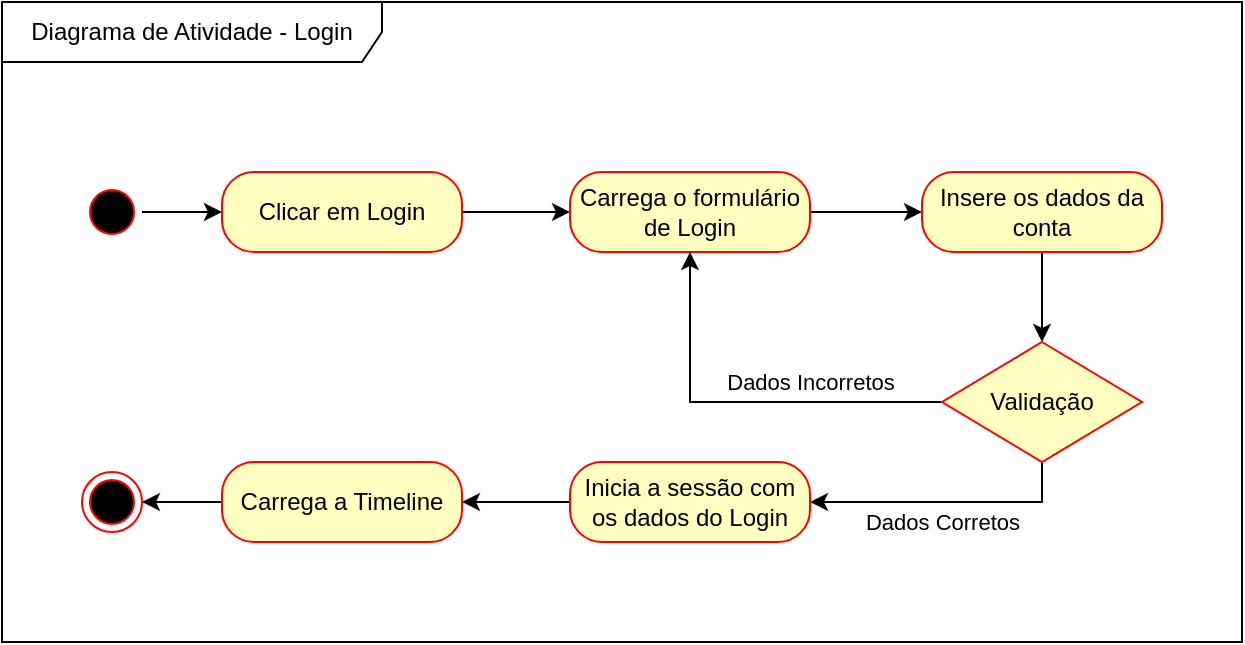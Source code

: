 <mxfile version="27.1.4">
  <diagram name="Página-1" id="tcgNumXPmF2M-0RjSjxC">
    <mxGraphModel dx="872" dy="445" grid="1" gridSize="10" guides="1" tooltips="1" connect="1" arrows="1" fold="1" page="1" pageScale="1" pageWidth="827" pageHeight="1169" math="0" shadow="0">
      <root>
        <mxCell id="0" />
        <mxCell id="1" parent="0" />
        <mxCell id="FLsGE8eM9EQVvSfN9UOS-1" value="Diagrama de Atividade - Login" style="shape=umlFrame;whiteSpace=wrap;html=1;pointerEvents=0;width=190;height=30;" vertex="1" parent="1">
          <mxGeometry x="130" y="50" width="620" height="320" as="geometry" />
        </mxCell>
        <mxCell id="FLsGE8eM9EQVvSfN9UOS-8" value="" style="edgeStyle=orthogonalEdgeStyle;rounded=0;orthogonalLoop=1;jettySize=auto;html=1;" edge="1" parent="1" source="FLsGE8eM9EQVvSfN9UOS-2" target="FLsGE8eM9EQVvSfN9UOS-4">
          <mxGeometry relative="1" as="geometry" />
        </mxCell>
        <mxCell id="FLsGE8eM9EQVvSfN9UOS-2" value="" style="ellipse;html=1;shape=startState;fillColor=#000000;strokeColor=#ff0000;" vertex="1" parent="1">
          <mxGeometry x="170" y="140" width="30" height="30" as="geometry" />
        </mxCell>
        <mxCell id="FLsGE8eM9EQVvSfN9UOS-7" value="" style="edgeStyle=orthogonalEdgeStyle;rounded=0;orthogonalLoop=1;jettySize=auto;html=1;" edge="1" parent="1" source="FLsGE8eM9EQVvSfN9UOS-4" target="FLsGE8eM9EQVvSfN9UOS-6">
          <mxGeometry relative="1" as="geometry" />
        </mxCell>
        <mxCell id="FLsGE8eM9EQVvSfN9UOS-4" value="Clicar em Login" style="rounded=1;whiteSpace=wrap;html=1;arcSize=40;fontColor=#000000;fillColor=#ffffc0;strokeColor=#ff0000;" vertex="1" parent="1">
          <mxGeometry x="240" y="135" width="120" height="40" as="geometry" />
        </mxCell>
        <mxCell id="FLsGE8eM9EQVvSfN9UOS-10" value="" style="edgeStyle=orthogonalEdgeStyle;rounded=0;orthogonalLoop=1;jettySize=auto;html=1;" edge="1" parent="1" source="FLsGE8eM9EQVvSfN9UOS-6" target="FLsGE8eM9EQVvSfN9UOS-9">
          <mxGeometry relative="1" as="geometry" />
        </mxCell>
        <mxCell id="FLsGE8eM9EQVvSfN9UOS-6" value="Carrega o formulário de Login" style="rounded=1;whiteSpace=wrap;html=1;arcSize=40;fontColor=#000000;fillColor=#ffffc0;strokeColor=#ff0000;" vertex="1" parent="1">
          <mxGeometry x="414" y="135" width="120" height="40" as="geometry" />
        </mxCell>
        <mxCell id="FLsGE8eM9EQVvSfN9UOS-14" value="" style="edgeStyle=orthogonalEdgeStyle;rounded=0;orthogonalLoop=1;jettySize=auto;html=1;" edge="1" parent="1" source="FLsGE8eM9EQVvSfN9UOS-9" target="FLsGE8eM9EQVvSfN9UOS-11">
          <mxGeometry relative="1" as="geometry" />
        </mxCell>
        <mxCell id="FLsGE8eM9EQVvSfN9UOS-9" value="Insere os dados da conta" style="rounded=1;whiteSpace=wrap;html=1;arcSize=40;fontColor=#000000;fillColor=#ffffc0;strokeColor=#ff0000;" vertex="1" parent="1">
          <mxGeometry x="590" y="135" width="120" height="40" as="geometry" />
        </mxCell>
        <mxCell id="FLsGE8eM9EQVvSfN9UOS-15" style="edgeStyle=orthogonalEdgeStyle;rounded=0;orthogonalLoop=1;jettySize=auto;html=1;entryX=0.5;entryY=1;entryDx=0;entryDy=0;" edge="1" parent="1" source="FLsGE8eM9EQVvSfN9UOS-11" target="FLsGE8eM9EQVvSfN9UOS-6">
          <mxGeometry relative="1" as="geometry" />
        </mxCell>
        <mxCell id="FLsGE8eM9EQVvSfN9UOS-16" value="Dados Incorretos" style="edgeLabel;html=1;align=center;verticalAlign=middle;resizable=0;points=[];" vertex="1" connectable="0" parent="FLsGE8eM9EQVvSfN9UOS-15">
          <mxGeometry x="-0.353" y="-2" relative="1" as="geometry">
            <mxPoint x="-1" y="-8" as="offset" />
          </mxGeometry>
        </mxCell>
        <mxCell id="FLsGE8eM9EQVvSfN9UOS-20" style="edgeStyle=orthogonalEdgeStyle;rounded=0;orthogonalLoop=1;jettySize=auto;html=1;entryX=1;entryY=0.5;entryDx=0;entryDy=0;" edge="1" parent="1" source="FLsGE8eM9EQVvSfN9UOS-11" target="FLsGE8eM9EQVvSfN9UOS-19">
          <mxGeometry relative="1" as="geometry">
            <Array as="points">
              <mxPoint x="650" y="300" />
            </Array>
          </mxGeometry>
        </mxCell>
        <mxCell id="FLsGE8eM9EQVvSfN9UOS-21" value="Dados Corretos" style="edgeLabel;html=1;align=center;verticalAlign=middle;resizable=0;points=[];" vertex="1" connectable="0" parent="FLsGE8eM9EQVvSfN9UOS-20">
          <mxGeometry x="0.206" y="-1" relative="1" as="geometry">
            <mxPoint x="12" y="11" as="offset" />
          </mxGeometry>
        </mxCell>
        <mxCell id="FLsGE8eM9EQVvSfN9UOS-11" value="Validação" style="rhombus;whiteSpace=wrap;html=1;fontColor=#000000;fillColor=#ffffc0;strokeColor=#ff0000;" vertex="1" parent="1">
          <mxGeometry x="600" y="220" width="100" height="60" as="geometry" />
        </mxCell>
        <mxCell id="FLsGE8eM9EQVvSfN9UOS-23" value="" style="edgeStyle=orthogonalEdgeStyle;rounded=0;orthogonalLoop=1;jettySize=auto;html=1;" edge="1" parent="1" source="FLsGE8eM9EQVvSfN9UOS-19" target="FLsGE8eM9EQVvSfN9UOS-22">
          <mxGeometry relative="1" as="geometry" />
        </mxCell>
        <mxCell id="FLsGE8eM9EQVvSfN9UOS-19" value="Inicia a sessão com os dados do Login" style="rounded=1;whiteSpace=wrap;html=1;arcSize=40;fontColor=#000000;fillColor=#ffffc0;strokeColor=#ff0000;" vertex="1" parent="1">
          <mxGeometry x="414" y="280" width="120" height="40" as="geometry" />
        </mxCell>
        <mxCell id="FLsGE8eM9EQVvSfN9UOS-25" value="" style="edgeStyle=orthogonalEdgeStyle;rounded=0;orthogonalLoop=1;jettySize=auto;html=1;" edge="1" parent="1" source="FLsGE8eM9EQVvSfN9UOS-22" target="FLsGE8eM9EQVvSfN9UOS-24">
          <mxGeometry relative="1" as="geometry" />
        </mxCell>
        <mxCell id="FLsGE8eM9EQVvSfN9UOS-22" value="Carrega a Timeline" style="rounded=1;whiteSpace=wrap;html=1;arcSize=40;fontColor=#000000;fillColor=#ffffc0;strokeColor=#ff0000;" vertex="1" parent="1">
          <mxGeometry x="240" y="280" width="120" height="40" as="geometry" />
        </mxCell>
        <mxCell id="FLsGE8eM9EQVvSfN9UOS-24" value="" style="ellipse;html=1;shape=endState;fillColor=#000000;strokeColor=#ff0000;" vertex="1" parent="1">
          <mxGeometry x="170" y="285" width="30" height="30" as="geometry" />
        </mxCell>
      </root>
    </mxGraphModel>
  </diagram>
</mxfile>
